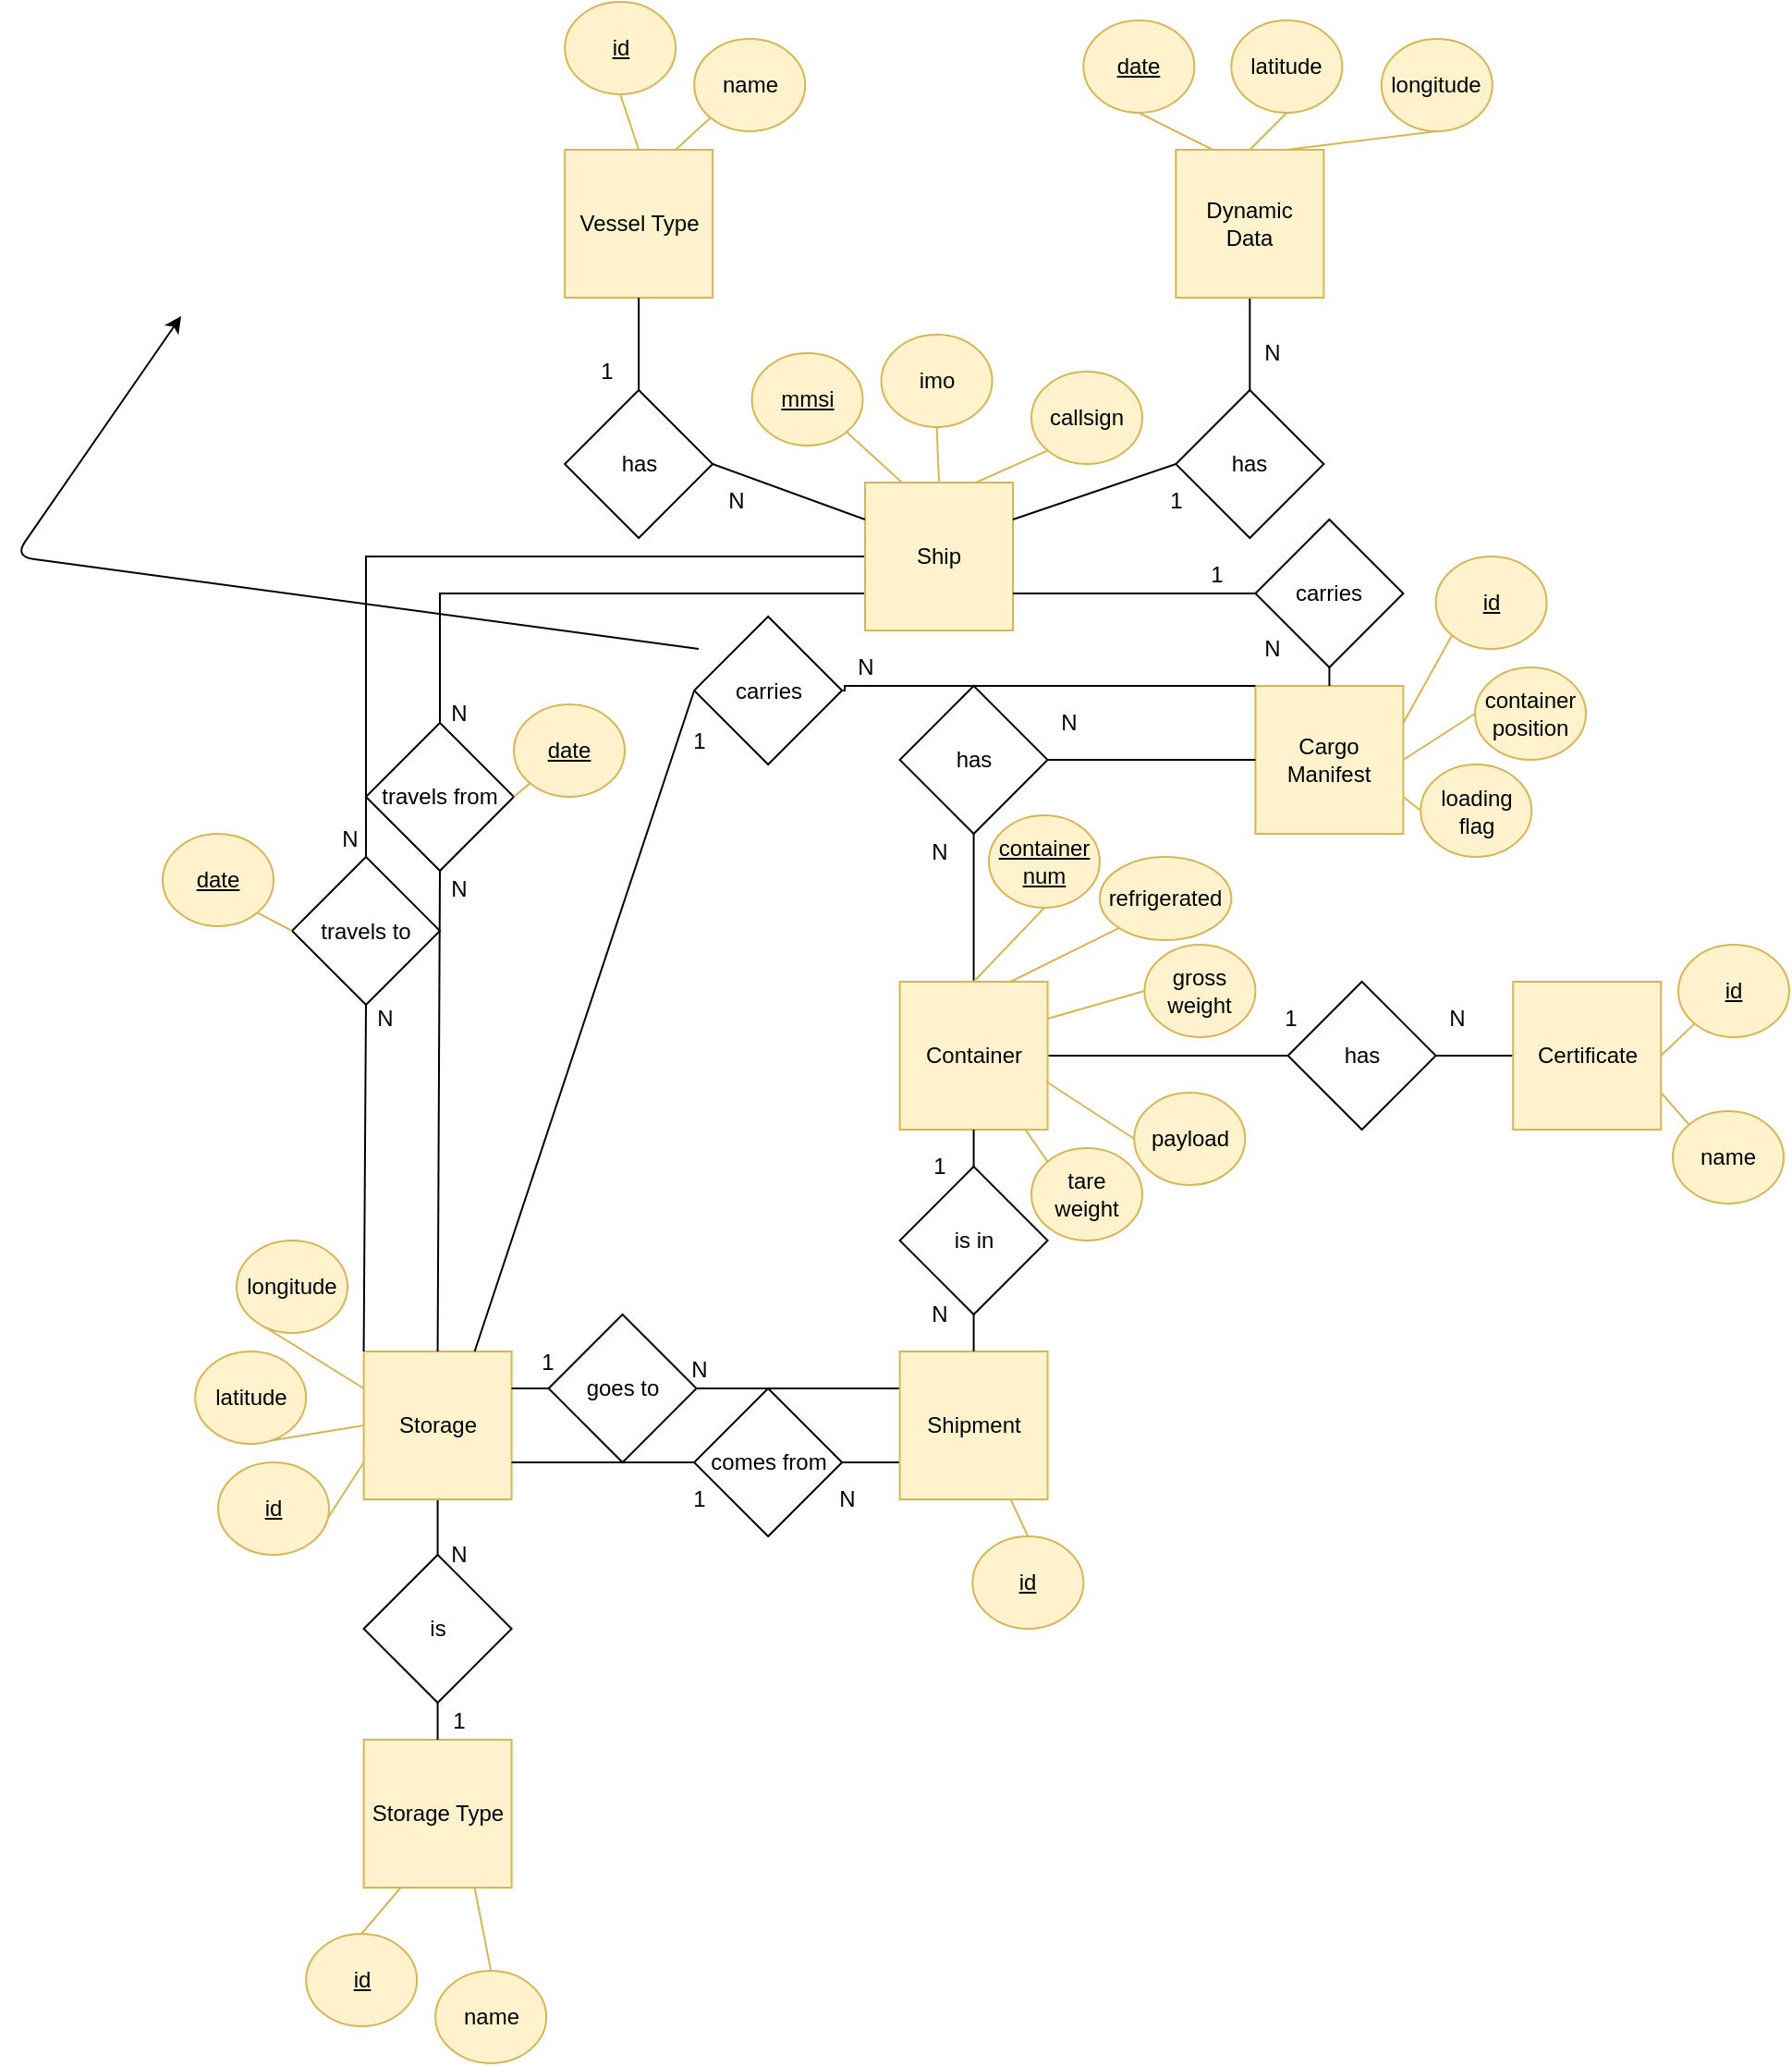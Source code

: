 <mxfile version="14.1.9" type="device"><diagram id="RqmHwLdXDzmys9hv5yL8" name="Page-1"><mxGraphModel dx="2031" dy="1143" grid="1" gridSize="10" guides="1" tooltips="1" connect="1" arrows="1" fold="1" page="1" pageScale="1" pageWidth="827" pageHeight="1169" math="0" shadow="0"><root><mxCell id="0"/><mxCell id="1" parent="0"/><mxCell id="wifFpxn9q2sDsU-suEjD-52" value="" style="endArrow=classic;html=1;exitX=0;exitY=0.5;exitDx=0;exitDy=0;entryX=0;entryY=0.5;entryDx=0;entryDy=0;" parent="1" source="wifFpxn9q2sDsU-suEjD-41" edge="1"><mxGeometry width="50" height="50" relative="1" as="geometry"><mxPoint x="370" y="410" as="sourcePoint"/><mxPoint x="90" y="230" as="targetPoint"/><Array as="points"><mxPoint y="360"/></Array></mxGeometry></mxCell><mxCell id="Dx8XukR3fEPG4P_j94LR-127" style="edgeStyle=none;rounded=0;orthogonalLoop=1;jettySize=auto;html=1;exitX=0;exitY=0.5;exitDx=0;exitDy=0;entryX=0.5;entryY=0;entryDx=0;entryDy=0;endArrow=none;endFill=0;" edge="1" parent="1" source="Dx8XukR3fEPG4P_j94LR-129" target="Dx8XukR3fEPG4P_j94LR-204"><mxGeometry relative="1" as="geometry"><Array as="points"><mxPoint x="190" y="360"/></Array></mxGeometry></mxCell><mxCell id="Dx8XukR3fEPG4P_j94LR-128" style="edgeStyle=none;rounded=0;orthogonalLoop=1;jettySize=auto;html=1;exitX=0;exitY=0.75;exitDx=0;exitDy=0;entryX=0.5;entryY=0;entryDx=0;entryDy=0;endArrow=none;endFill=0;" edge="1" parent="1" source="Dx8XukR3fEPG4P_j94LR-129" target="Dx8XukR3fEPG4P_j94LR-206"><mxGeometry relative="1" as="geometry"><Array as="points"><mxPoint x="230" y="380"/></Array></mxGeometry></mxCell><mxCell id="Dx8XukR3fEPG4P_j94LR-129" value="Ship" style="whiteSpace=wrap;html=1;aspect=fixed;fillColor=#fff2cc;strokeColor=#d6b656;" vertex="1" parent="1"><mxGeometry x="460" y="320" width="80" height="80" as="geometry"/></mxCell><mxCell id="Dx8XukR3fEPG4P_j94LR-130" value="" style="edgeStyle=orthogonalEdgeStyle;rounded=0;orthogonalLoop=1;jettySize=auto;html=1;endArrow=none;endFill=0;" edge="1" parent="1" source="Dx8XukR3fEPG4P_j94LR-131" target="Dx8XukR3fEPG4P_j94LR-144"><mxGeometry relative="1" as="geometry"/></mxCell><mxCell id="Dx8XukR3fEPG4P_j94LR-131" value="Dynamic&lt;br&gt;Data" style="whiteSpace=wrap;html=1;aspect=fixed;fillColor=#fff2cc;strokeColor=#d6b656;" vertex="1" parent="1"><mxGeometry x="628.18" y="140" width="80" height="80" as="geometry"/></mxCell><mxCell id="Dx8XukR3fEPG4P_j94LR-132" value="&lt;u&gt;mmsi&lt;/u&gt;" style="ellipse;whiteSpace=wrap;html=1;fillColor=#fff2cc;strokeColor=#d6b656;" vertex="1" parent="1"><mxGeometry x="398.79" y="250" width="60" height="50" as="geometry"/></mxCell><mxCell id="Dx8XukR3fEPG4P_j94LR-133" value="latitude" style="ellipse;whiteSpace=wrap;html=1;fillColor=#fff2cc;strokeColor=#d6b656;" vertex="1" parent="1"><mxGeometry x="658.18" y="70" width="60" height="50" as="geometry"/></mxCell><mxCell id="Dx8XukR3fEPG4P_j94LR-134" value="callsign" style="ellipse;whiteSpace=wrap;html=1;fillColor=#fff2cc;strokeColor=#d6b656;" vertex="1" parent="1"><mxGeometry x="550" y="260" width="60" height="50" as="geometry"/></mxCell><mxCell id="Dx8XukR3fEPG4P_j94LR-135" value="" style="endArrow=none;html=1;rounded=0;entryX=1;entryY=1;entryDx=0;entryDy=0;exitX=0.25;exitY=0;exitDx=0;exitDy=0;fillColor=#fff2cc;strokeColor=#d6b656;" edge="1" parent="1" source="Dx8XukR3fEPG4P_j94LR-129" target="Dx8XukR3fEPG4P_j94LR-132"><mxGeometry width="50" height="50" relative="1" as="geometry"><mxPoint x="738.79" y="500" as="sourcePoint"/><mxPoint x="430.003" y="312.678" as="targetPoint"/></mxGeometry></mxCell><mxCell id="Dx8XukR3fEPG4P_j94LR-136" value="" style="endArrow=none;html=1;rounded=0;entryX=0;entryY=1;entryDx=0;entryDy=0;exitX=0.75;exitY=0;exitDx=0;exitDy=0;fillColor=#fff2cc;strokeColor=#d6b656;" edge="1" parent="1" source="Dx8XukR3fEPG4P_j94LR-129" target="Dx8XukR3fEPG4P_j94LR-134"><mxGeometry width="50" height="50" relative="1" as="geometry"><mxPoint x="738.79" y="500" as="sourcePoint"/><mxPoint x="788.79" y="450" as="targetPoint"/></mxGeometry></mxCell><mxCell id="Dx8XukR3fEPG4P_j94LR-137" value="&lt;u&gt;date&lt;/u&gt;" style="ellipse;whiteSpace=wrap;html=1;fillColor=#fff2cc;strokeColor=#d6b656;" vertex="1" parent="1"><mxGeometry x="578.18" y="70" width="60" height="50" as="geometry"/></mxCell><mxCell id="Dx8XukR3fEPG4P_j94LR-138" value="imo" style="ellipse;whiteSpace=wrap;html=1;fillColor=#fff2cc;strokeColor=#d6b656;" vertex="1" parent="1"><mxGeometry x="468.79" y="240" width="60" height="50" as="geometry"/></mxCell><mxCell id="Dx8XukR3fEPG4P_j94LR-139" value="longitude" style="ellipse;whiteSpace=wrap;html=1;fillColor=#fff2cc;strokeColor=#d6b656;" vertex="1" parent="1"><mxGeometry x="739.39" y="80" width="60" height="50" as="geometry"/></mxCell><mxCell id="Dx8XukR3fEPG4P_j94LR-140" value="" style="endArrow=none;html=1;rounded=0;entryX=0.5;entryY=1;entryDx=0;entryDy=0;exitX=0.25;exitY=0;exitDx=0;exitDy=0;fillColor=#fff2cc;strokeColor=#d6b656;" edge="1" parent="1" source="Dx8XukR3fEPG4P_j94LR-131" target="Dx8XukR3fEPG4P_j94LR-137"><mxGeometry width="50" height="50" relative="1" as="geometry"><mxPoint x="648.18" y="320" as="sourcePoint"/><mxPoint x="698.18" y="270" as="targetPoint"/></mxGeometry></mxCell><mxCell id="Dx8XukR3fEPG4P_j94LR-141" value="" style="endArrow=none;html=1;rounded=0;entryX=0.5;entryY=1;entryDx=0;entryDy=0;exitX=0.75;exitY=0;exitDx=0;exitDy=0;fillColor=#fff2cc;strokeColor=#d6b656;" edge="1" parent="1" source="Dx8XukR3fEPG4P_j94LR-131" target="Dx8XukR3fEPG4P_j94LR-139"><mxGeometry width="50" height="50" relative="1" as="geometry"><mxPoint x="648.18" y="320" as="sourcePoint"/><mxPoint x="698.18" y="270" as="targetPoint"/></mxGeometry></mxCell><mxCell id="Dx8XukR3fEPG4P_j94LR-142" value="" style="endArrow=none;html=1;rounded=0;entryX=0.5;entryY=1;entryDx=0;entryDy=0;exitX=0.5;exitY=0;exitDx=0;exitDy=0;fillColor=#fff2cc;strokeColor=#d6b656;" edge="1" parent="1" source="Dx8XukR3fEPG4P_j94LR-131" target="Dx8XukR3fEPG4P_j94LR-133"><mxGeometry width="50" height="50" relative="1" as="geometry"><mxPoint x="648.18" y="320" as="sourcePoint"/><mxPoint x="698.18" y="270" as="targetPoint"/></mxGeometry></mxCell><mxCell id="Dx8XukR3fEPG4P_j94LR-143" value="" style="endArrow=none;html=1;rounded=0;entryX=0.5;entryY=1;entryDx=0;entryDy=0;exitX=0.5;exitY=0;exitDx=0;exitDy=0;fillColor=#fff2cc;strokeColor=#d6b656;" edge="1" parent="1" source="Dx8XukR3fEPG4P_j94LR-129" target="Dx8XukR3fEPG4P_j94LR-138"><mxGeometry width="50" height="50" relative="1" as="geometry"><mxPoint x="738.79" y="500" as="sourcePoint"/><mxPoint x="788.79" y="450" as="targetPoint"/></mxGeometry></mxCell><mxCell id="Dx8XukR3fEPG4P_j94LR-144" value="has" style="rhombus;whiteSpace=wrap;html=1;" vertex="1" parent="1"><mxGeometry x="628.18" y="270" width="80" height="80" as="geometry"/></mxCell><mxCell id="Dx8XukR3fEPG4P_j94LR-145" value="" style="endArrow=none;html=1;rounded=0;entryX=1;entryY=0.25;entryDx=0;entryDy=0;exitX=0;exitY=0.5;exitDx=0;exitDy=0;" edge="1" parent="1" source="Dx8XukR3fEPG4P_j94LR-144" target="Dx8XukR3fEPG4P_j94LR-129"><mxGeometry width="50" height="50" relative="1" as="geometry"><mxPoint x="738.79" y="500" as="sourcePoint"/><mxPoint x="788.79" y="450" as="targetPoint"/></mxGeometry></mxCell><mxCell id="Dx8XukR3fEPG4P_j94LR-146" value="Cargo Manifest" style="whiteSpace=wrap;html=1;aspect=fixed;fillColor=#fff2cc;strokeColor=#d6b656;" vertex="1" parent="1"><mxGeometry x="671.21" y="430" width="80" height="80" as="geometry"/></mxCell><mxCell id="Dx8XukR3fEPG4P_j94LR-147" value="&lt;u&gt;id&lt;/u&gt;" style="ellipse;whiteSpace=wrap;html=1;fillColor=#fff2cc;strokeColor=#d6b656;" vertex="1" parent="1"><mxGeometry x="768.79" y="360" width="60" height="50" as="geometry"/></mxCell><mxCell id="Dx8XukR3fEPG4P_j94LR-148" value="container position" style="ellipse;whiteSpace=wrap;html=1;fillColor=#fff2cc;strokeColor=#d6b656;" vertex="1" parent="1"><mxGeometry x="790" y="420" width="60" height="50" as="geometry"/></mxCell><mxCell id="Dx8XukR3fEPG4P_j94LR-149" value="loading flag" style="ellipse;whiteSpace=wrap;html=1;fillColor=#fff2cc;strokeColor=#d6b656;" vertex="1" parent="1"><mxGeometry x="760.61" y="472.5" width="60" height="50" as="geometry"/></mxCell><mxCell id="Dx8XukR3fEPG4P_j94LR-150" value="" style="endArrow=none;html=1;rounded=0;entryX=0;entryY=1;entryDx=0;entryDy=0;exitX=1;exitY=0.25;exitDx=0;exitDy=0;fillColor=#fff2cc;strokeColor=#d6b656;" edge="1" parent="1" source="Dx8XukR3fEPG4P_j94LR-146" target="Dx8XukR3fEPG4P_j94LR-147"><mxGeometry width="50" height="50" relative="1" as="geometry"><mxPoint x="770" y="710" as="sourcePoint"/><mxPoint x="820" y="660" as="targetPoint"/></mxGeometry></mxCell><mxCell id="Dx8XukR3fEPG4P_j94LR-151" value="" style="endArrow=none;html=1;rounded=0;entryX=0;entryY=0.5;entryDx=0;entryDy=0;exitX=1;exitY=0.5;exitDx=0;exitDy=0;fillColor=#fff2cc;strokeColor=#d6b656;" edge="1" parent="1" source="Dx8XukR3fEPG4P_j94LR-146" target="Dx8XukR3fEPG4P_j94LR-148"><mxGeometry width="50" height="50" relative="1" as="geometry"><mxPoint x="770" y="710" as="sourcePoint"/><mxPoint x="820" y="660" as="targetPoint"/></mxGeometry></mxCell><mxCell id="Dx8XukR3fEPG4P_j94LR-152" value="" style="endArrow=none;html=1;rounded=0;entryX=0;entryY=0.5;entryDx=0;entryDy=0;exitX=1;exitY=0.75;exitDx=0;exitDy=0;fillColor=#fff2cc;strokeColor=#d6b656;" edge="1" parent="1" source="Dx8XukR3fEPG4P_j94LR-146" target="Dx8XukR3fEPG4P_j94LR-149"><mxGeometry width="50" height="50" relative="1" as="geometry"><mxPoint x="770" y="710" as="sourcePoint"/><mxPoint x="820" y="660" as="targetPoint"/></mxGeometry></mxCell><mxCell id="Dx8XukR3fEPG4P_j94LR-153" style="edgeStyle=none;rounded=0;orthogonalLoop=1;jettySize=auto;html=1;exitX=0.5;exitY=1;exitDx=0;exitDy=0;entryX=0.5;entryY=0;entryDx=0;entryDy=0;endArrow=none;endFill=0;" edge="1" parent="1" source="Dx8XukR3fEPG4P_j94LR-155" target="Dx8XukR3fEPG4P_j94LR-198"><mxGeometry relative="1" as="geometry"/></mxCell><mxCell id="Dx8XukR3fEPG4P_j94LR-155" value="Storage" style="whiteSpace=wrap;html=1;aspect=fixed;fillColor=#fff2cc;strokeColor=#d6b656;" vertex="1" parent="1"><mxGeometry x="188.79" y="790" width="80" height="80" as="geometry"/></mxCell><mxCell id="Dx8XukR3fEPG4P_j94LR-156" value="Storage Type" style="whiteSpace=wrap;html=1;aspect=fixed;fillColor=#fff2cc;strokeColor=#d6b656;" vertex="1" parent="1"><mxGeometry x="188.79" y="1000" width="80" height="80" as="geometry"/></mxCell><mxCell id="Dx8XukR3fEPG4P_j94LR-157" style="edgeStyle=orthogonalEdgeStyle;rounded=0;orthogonalLoop=1;jettySize=auto;html=1;entryX=0;entryY=0.5;entryDx=0;entryDy=0;endArrow=none;endFill=0;" edge="1" parent="1" source="Dx8XukR3fEPG4P_j94LR-159" target="Dx8XukR3fEPG4P_j94LR-184"><mxGeometry relative="1" as="geometry"/></mxCell><mxCell id="Dx8XukR3fEPG4P_j94LR-158" style="edgeStyle=none;rounded=0;orthogonalLoop=1;jettySize=auto;html=1;exitX=0.5;exitY=1;exitDx=0;exitDy=0;entryX=0.5;entryY=0;entryDx=0;entryDy=0;endArrow=none;endFill=0;" edge="1" parent="1" source="Dx8XukR3fEPG4P_j94LR-159" target="Dx8XukR3fEPG4P_j94LR-217"><mxGeometry relative="1" as="geometry"/></mxCell><mxCell id="Dx8XukR3fEPG4P_j94LR-159" value="Container" style="whiteSpace=wrap;html=1;aspect=fixed;fillColor=#fff2cc;strokeColor=#d6b656;" vertex="1" parent="1"><mxGeometry x="478.79" y="590" width="80" height="80" as="geometry"/></mxCell><mxCell id="Dx8XukR3fEPG4P_j94LR-160" style="edgeStyle=none;rounded=0;orthogonalLoop=1;jettySize=auto;html=1;exitX=0;exitY=0.25;exitDx=0;exitDy=0;entryX=1;entryY=0.5;entryDx=0;entryDy=0;endArrow=none;endFill=0;" edge="1" parent="1" source="Dx8XukR3fEPG4P_j94LR-162" target="Dx8XukR3fEPG4P_j94LR-211"><mxGeometry relative="1" as="geometry"/></mxCell><mxCell id="Dx8XukR3fEPG4P_j94LR-161" style="edgeStyle=none;rounded=0;orthogonalLoop=1;jettySize=auto;html=1;exitX=0;exitY=0.75;exitDx=0;exitDy=0;entryX=1;entryY=0.5;entryDx=0;entryDy=0;endArrow=none;endFill=0;" edge="1" parent="1" source="Dx8XukR3fEPG4P_j94LR-162" target="Dx8XukR3fEPG4P_j94LR-213"><mxGeometry relative="1" as="geometry"/></mxCell><mxCell id="Dx8XukR3fEPG4P_j94LR-162" value="Shipment" style="whiteSpace=wrap;html=1;aspect=fixed;fillColor=#fff2cc;strokeColor=#d6b656;" vertex="1" parent="1"><mxGeometry x="478.79" y="790" width="80" height="80" as="geometry"/></mxCell><mxCell id="Dx8XukR3fEPG4P_j94LR-163" value="Vessel Type" style="whiteSpace=wrap;html=1;aspect=fixed;fillColor=#fff2cc;strokeColor=#d6b656;" vertex="1" parent="1"><mxGeometry x="297.58" y="140" width="80" height="80" as="geometry"/></mxCell><mxCell id="Dx8XukR3fEPG4P_j94LR-164" style="edgeStyle=orthogonalEdgeStyle;rounded=0;orthogonalLoop=1;jettySize=auto;html=1;exitX=0.5;exitY=0;exitDx=0;exitDy=0;entryX=0.5;entryY=1;entryDx=0;entryDy=0;endArrow=none;endFill=0;" edge="1" parent="1" source="Dx8XukR3fEPG4P_j94LR-165" target="Dx8XukR3fEPG4P_j94LR-163"><mxGeometry relative="1" as="geometry"/></mxCell><mxCell id="Dx8XukR3fEPG4P_j94LR-165" value="has" style="rhombus;whiteSpace=wrap;html=1;" vertex="1" parent="1"><mxGeometry x="297.58" y="270" width="80" height="80" as="geometry"/></mxCell><mxCell id="Dx8XukR3fEPG4P_j94LR-166" value="" style="endArrow=none;html=1;rounded=0;exitX=1;exitY=0.5;exitDx=0;exitDy=0;entryX=0;entryY=0.25;entryDx=0;entryDy=0;" edge="1" parent="1" source="Dx8XukR3fEPG4P_j94LR-165" target="Dx8XukR3fEPG4P_j94LR-129"><mxGeometry width="50" height="50" relative="1" as="geometry"><mxPoint x="630" y="340" as="sourcePoint"/><mxPoint x="680" y="290" as="targetPoint"/></mxGeometry></mxCell><mxCell id="Dx8XukR3fEPG4P_j94LR-167" value="name" style="ellipse;whiteSpace=wrap;html=1;fillColor=#fff2cc;strokeColor=#d6b656;" vertex="1" parent="1"><mxGeometry x="367.58" y="80" width="60" height="50" as="geometry"/></mxCell><mxCell id="Dx8XukR3fEPG4P_j94LR-168" value="&lt;u&gt;id&lt;/u&gt;" style="ellipse;whiteSpace=wrap;html=1;fillColor=#fff2cc;strokeColor=#d6b656;" vertex="1" parent="1"><mxGeometry x="297.58" y="60" width="60" height="50" as="geometry"/></mxCell><mxCell id="Dx8XukR3fEPG4P_j94LR-169" value="" style="endArrow=none;html=1;rounded=0;exitX=0.5;exitY=0;exitDx=0;exitDy=0;entryX=0.5;entryY=1;entryDx=0;entryDy=0;fillColor=#fff2cc;strokeColor=#d6b656;" edge="1" parent="1" source="Dx8XukR3fEPG4P_j94LR-163" target="Dx8XukR3fEPG4P_j94LR-168"><mxGeometry width="50" height="50" relative="1" as="geometry"><mxPoint x="627.58" y="260" as="sourcePoint"/><mxPoint x="677.58" y="210" as="targetPoint"/></mxGeometry></mxCell><mxCell id="Dx8XukR3fEPG4P_j94LR-170" value="" style="endArrow=none;html=1;rounded=0;exitX=0.75;exitY=0;exitDx=0;exitDy=0;entryX=0;entryY=1;entryDx=0;entryDy=0;fillColor=#fff2cc;strokeColor=#d6b656;" edge="1" parent="1" source="Dx8XukR3fEPG4P_j94LR-163" target="Dx8XukR3fEPG4P_j94LR-167"><mxGeometry width="50" height="50" relative="1" as="geometry"><mxPoint x="627.58" y="260" as="sourcePoint"/><mxPoint x="677.58" y="210" as="targetPoint"/></mxGeometry></mxCell><mxCell id="Dx8XukR3fEPG4P_j94LR-171" value="" style="edgeStyle=orthogonalEdgeStyle;rounded=0;orthogonalLoop=1;jettySize=auto;html=1;endArrow=none;endFill=0;entryX=1;entryY=0.75;entryDx=0;entryDy=0;" edge="1" parent="1" source="Dx8XukR3fEPG4P_j94LR-173" target="Dx8XukR3fEPG4P_j94LR-129"><mxGeometry relative="1" as="geometry"/></mxCell><mxCell id="Dx8XukR3fEPG4P_j94LR-172" value="" style="edgeStyle=none;rounded=0;orthogonalLoop=1;jettySize=auto;html=1;endArrow=none;endFill=0;" edge="1" parent="1" source="Dx8XukR3fEPG4P_j94LR-173" target="Dx8XukR3fEPG4P_j94LR-146"><mxGeometry relative="1" as="geometry"/></mxCell><mxCell id="Dx8XukR3fEPG4P_j94LR-173" value="carries" style="rhombus;whiteSpace=wrap;html=1;" vertex="1" parent="1"><mxGeometry x="671.21" y="340" width="80" height="80" as="geometry"/></mxCell><mxCell id="Dx8XukR3fEPG4P_j94LR-174" style="edgeStyle=none;rounded=0;orthogonalLoop=1;jettySize=auto;html=1;exitX=0.5;exitY=1;exitDx=0;exitDy=0;entryX=0.5;entryY=0;entryDx=0;entryDy=0;endArrow=none;endFill=0;fillColor=#fff2cc;strokeColor=#d6b656;" edge="1" parent="1" source="Dx8XukR3fEPG4P_j94LR-175" target="Dx8XukR3fEPG4P_j94LR-159"><mxGeometry relative="1" as="geometry"/></mxCell><mxCell id="Dx8XukR3fEPG4P_j94LR-175" value="&lt;u&gt;container num&lt;/u&gt;" style="ellipse;whiteSpace=wrap;html=1;fillColor=#fff2cc;strokeColor=#d6b656;" vertex="1" parent="1"><mxGeometry x="526.97" y="500" width="60" height="50" as="geometry"/></mxCell><mxCell id="Dx8XukR3fEPG4P_j94LR-176" value="refrigerated" style="ellipse;whiteSpace=wrap;html=1;fillColor=#fff2cc;strokeColor=#d6b656;" vertex="1" parent="1"><mxGeometry x="586.97" y="522.5" width="71.21" height="45" as="geometry"/></mxCell><mxCell id="Dx8XukR3fEPG4P_j94LR-177" value="gross weight" style="ellipse;whiteSpace=wrap;html=1;fillColor=#fff2cc;strokeColor=#d6b656;" vertex="1" parent="1"><mxGeometry x="611.21" y="570" width="60" height="50" as="geometry"/></mxCell><mxCell id="Dx8XukR3fEPG4P_j94LR-178" value="" style="endArrow=none;html=1;rounded=0;entryX=0;entryY=1;entryDx=0;entryDy=0;exitX=0.75;exitY=0;exitDx=0;exitDy=0;fillColor=#fff2cc;strokeColor=#d6b656;" edge="1" parent="1" source="Dx8XukR3fEPG4P_j94LR-159" target="Dx8XukR3fEPG4P_j94LR-176"><mxGeometry width="50" height="50" relative="1" as="geometry"><mxPoint x="588.79" y="500" as="sourcePoint"/><mxPoint x="810" y="415" as="targetPoint"/></mxGeometry></mxCell><mxCell id="Dx8XukR3fEPG4P_j94LR-179" value="" style="endArrow=none;html=1;rounded=0;entryX=0;entryY=0.5;entryDx=0;entryDy=0;exitX=1;exitY=0.25;exitDx=0;exitDy=0;fillColor=#fff2cc;strokeColor=#d6b656;" edge="1" parent="1" source="Dx8XukR3fEPG4P_j94LR-159" target="Dx8XukR3fEPG4P_j94LR-177"><mxGeometry width="50" height="50" relative="1" as="geometry"><mxPoint x="588.79" y="520" as="sourcePoint"/><mxPoint x="810" y="415" as="targetPoint"/></mxGeometry></mxCell><mxCell id="Dx8XukR3fEPG4P_j94LR-180" value="tare weight" style="ellipse;whiteSpace=wrap;html=1;fillColor=#fff2cc;strokeColor=#d6b656;" vertex="1" parent="1"><mxGeometry x="550" y="680" width="60" height="50" as="geometry"/></mxCell><mxCell id="Dx8XukR3fEPG4P_j94LR-181" value="payload" style="ellipse;whiteSpace=wrap;html=1;fillColor=#fff2cc;strokeColor=#d6b656;" vertex="1" parent="1"><mxGeometry x="605.61" y="650" width="60" height="50" as="geometry"/></mxCell><mxCell id="Dx8XukR3fEPG4P_j94LR-182" value="" style="endArrow=none;html=1;rounded=0;entryX=0;entryY=0;entryDx=0;entryDy=0;fillColor=#fff2cc;strokeColor=#d6b656;" edge="1" parent="1" source="Dx8XukR3fEPG4P_j94LR-159" target="Dx8XukR3fEPG4P_j94LR-180"><mxGeometry width="50" height="50" relative="1" as="geometry"><mxPoint x="588.79" y="540" as="sourcePoint"/><mxPoint x="921.21" y="430" as="targetPoint"/></mxGeometry></mxCell><mxCell id="Dx8XukR3fEPG4P_j94LR-183" value="" style="endArrow=none;html=1;rounded=0;entryX=0;entryY=0.5;entryDx=0;entryDy=0;exitX=0.99;exitY=0.675;exitDx=0;exitDy=0;fillColor=#fff2cc;strokeColor=#d6b656;exitPerimeter=0;" edge="1" parent="1" source="Dx8XukR3fEPG4P_j94LR-159" target="Dx8XukR3fEPG4P_j94LR-181"><mxGeometry width="50" height="50" relative="1" as="geometry"><mxPoint x="590" y="520" as="sourcePoint"/><mxPoint x="921.21" y="430" as="targetPoint"/></mxGeometry></mxCell><mxCell id="Dx8XukR3fEPG4P_j94LR-184" value="has" style="rhombus;whiteSpace=wrap;html=1;" vertex="1" parent="1"><mxGeometry x="688.79" y="590" width="80" height="80" as="geometry"/></mxCell><mxCell id="Dx8XukR3fEPG4P_j94LR-185" value="" style="edgeStyle=orthogonalEdgeStyle;rounded=0;orthogonalLoop=1;jettySize=auto;html=1;endArrow=none;endFill=0;" edge="1" parent="1" source="Dx8XukR3fEPG4P_j94LR-186" target="Dx8XukR3fEPG4P_j94LR-184"><mxGeometry relative="1" as="geometry"/></mxCell><mxCell id="Dx8XukR3fEPG4P_j94LR-186" value="Certificate" style="whiteSpace=wrap;html=1;aspect=fixed;fillColor=#fff2cc;strokeColor=#d6b656;" vertex="1" parent="1"><mxGeometry x="810.61" y="590" width="80" height="80" as="geometry"/></mxCell><mxCell id="Dx8XukR3fEPG4P_j94LR-187" value="name" style="ellipse;whiteSpace=wrap;html=1;fillColor=#fff2cc;strokeColor=#d6b656;" vertex="1" parent="1"><mxGeometry x="897" y="660" width="60" height="50" as="geometry"/></mxCell><mxCell id="Dx8XukR3fEPG4P_j94LR-188" value="&lt;u&gt;id&lt;/u&gt;" style="ellipse;whiteSpace=wrap;html=1;fillColor=#fff2cc;strokeColor=#d6b656;" vertex="1" parent="1"><mxGeometry x="900" y="570" width="60" height="50" as="geometry"/></mxCell><mxCell id="Dx8XukR3fEPG4P_j94LR-189" value="" style="endArrow=none;html=1;rounded=0;entryX=0;entryY=1;entryDx=0;entryDy=0;fillColor=#fff2cc;strokeColor=#d6b656;exitX=1;exitY=0.5;exitDx=0;exitDy=0;" edge="1" parent="1" source="Dx8XukR3fEPG4P_j94LR-186" target="Dx8XukR3fEPG4P_j94LR-188"><mxGeometry width="50" height="50" relative="1" as="geometry"><mxPoint x="870" y="530" as="sourcePoint"/><mxPoint x="560" y="380" as="targetPoint"/></mxGeometry></mxCell><mxCell id="Dx8XukR3fEPG4P_j94LR-190" value="" style="endArrow=none;html=1;rounded=0;entryX=0;entryY=0;entryDx=0;entryDy=0;exitX=1;exitY=0.75;exitDx=0;exitDy=0;fillColor=#fff2cc;strokeColor=#d6b656;" edge="1" parent="1" source="Dx8XukR3fEPG4P_j94LR-186" target="Dx8XukR3fEPG4P_j94LR-187"><mxGeometry width="50" height="50" relative="1" as="geometry"><mxPoint x="510" y="430" as="sourcePoint"/><mxPoint x="560" y="380" as="targetPoint"/></mxGeometry></mxCell><mxCell id="Dx8XukR3fEPG4P_j94LR-191" style="edgeStyle=none;rounded=0;orthogonalLoop=1;jettySize=auto;html=1;exitX=0.5;exitY=1;exitDx=0;exitDy=0;entryX=0;entryY=0.5;entryDx=0;entryDy=0;endArrow=none;endFill=0;fillColor=#fff2cc;strokeColor=#d6b656;" edge="1" parent="1" source="Dx8XukR3fEPG4P_j94LR-192" target="Dx8XukR3fEPG4P_j94LR-155"><mxGeometry relative="1" as="geometry"/></mxCell><mxCell id="Dx8XukR3fEPG4P_j94LR-192" value="latitude" style="ellipse;whiteSpace=wrap;html=1;fillColor=#fff2cc;strokeColor=#d6b656;" vertex="1" parent="1"><mxGeometry x="97.58" y="790" width="60" height="50" as="geometry"/></mxCell><mxCell id="Dx8XukR3fEPG4P_j94LR-193" style="edgeStyle=none;rounded=0;orthogonalLoop=1;jettySize=auto;html=1;exitX=0;exitY=1;exitDx=0;exitDy=0;entryX=0;entryY=0.25;entryDx=0;entryDy=0;endArrow=none;endFill=0;fillColor=#fff2cc;strokeColor=#d6b656;" edge="1" parent="1" source="Dx8XukR3fEPG4P_j94LR-194" target="Dx8XukR3fEPG4P_j94LR-155"><mxGeometry relative="1" as="geometry"><mxPoint x="280" y="765" as="sourcePoint"/></mxGeometry></mxCell><mxCell id="Dx8XukR3fEPG4P_j94LR-194" value="longitude" style="ellipse;whiteSpace=wrap;html=1;fillColor=#fff2cc;strokeColor=#d6b656;" vertex="1" parent="1"><mxGeometry x="120" y="730" width="60" height="50" as="geometry"/></mxCell><mxCell id="Dx8XukR3fEPG4P_j94LR-195" style="edgeStyle=none;rounded=0;orthogonalLoop=1;jettySize=auto;html=1;exitX=1;exitY=1;exitDx=0;exitDy=0;entryX=0;entryY=0.75;entryDx=0;entryDy=0;endArrow=none;endFill=0;fillColor=#fff2cc;strokeColor=#d6b656;" edge="1" parent="1" source="Dx8XukR3fEPG4P_j94LR-196" target="Dx8XukR3fEPG4P_j94LR-155"><mxGeometry relative="1" as="geometry"/></mxCell><mxCell id="Dx8XukR3fEPG4P_j94LR-196" value="&lt;u&gt;id&lt;/u&gt;" style="ellipse;whiteSpace=wrap;html=1;fillColor=#fff2cc;strokeColor=#d6b656;" vertex="1" parent="1"><mxGeometry x="110" y="850" width="60" height="50" as="geometry"/></mxCell><mxCell id="Dx8XukR3fEPG4P_j94LR-197" style="edgeStyle=none;rounded=0;orthogonalLoop=1;jettySize=auto;html=1;exitX=0.5;exitY=1;exitDx=0;exitDy=0;entryX=0.5;entryY=0;entryDx=0;entryDy=0;endArrow=none;endFill=0;" edge="1" parent="1" source="Dx8XukR3fEPG4P_j94LR-198" target="Dx8XukR3fEPG4P_j94LR-156"><mxGeometry relative="1" as="geometry"/></mxCell><mxCell id="Dx8XukR3fEPG4P_j94LR-198" value="is" style="rhombus;whiteSpace=wrap;html=1;" vertex="1" parent="1"><mxGeometry x="188.79" y="900" width="80" height="80" as="geometry"/></mxCell><mxCell id="Dx8XukR3fEPG4P_j94LR-199" style="edgeStyle=none;rounded=0;orthogonalLoop=1;jettySize=auto;html=1;exitX=0.5;exitY=0;exitDx=0;exitDy=0;entryX=0.75;entryY=1;entryDx=0;entryDy=0;endArrow=none;endFill=0;fillColor=#fff2cc;strokeColor=#d6b656;" edge="1" parent="1" source="Dx8XukR3fEPG4P_j94LR-200" target="Dx8XukR3fEPG4P_j94LR-156"><mxGeometry relative="1" as="geometry"/></mxCell><mxCell id="Dx8XukR3fEPG4P_j94LR-200" value="name" style="ellipse;whiteSpace=wrap;html=1;fillColor=#fff2cc;strokeColor=#d6b656;" vertex="1" parent="1"><mxGeometry x="227.58" y="1125" width="60" height="50" as="geometry"/></mxCell><mxCell id="Dx8XukR3fEPG4P_j94LR-201" style="edgeStyle=none;rounded=0;orthogonalLoop=1;jettySize=auto;html=1;exitX=0.5;exitY=0;exitDx=0;exitDy=0;entryX=0.25;entryY=1;entryDx=0;entryDy=0;endArrow=none;endFill=0;fillColor=#fff2cc;strokeColor=#d6b656;" edge="1" parent="1" source="Dx8XukR3fEPG4P_j94LR-202" target="Dx8XukR3fEPG4P_j94LR-156"><mxGeometry relative="1" as="geometry"/></mxCell><mxCell id="Dx8XukR3fEPG4P_j94LR-202" value="&lt;u&gt;id&lt;/u&gt;" style="ellipse;whiteSpace=wrap;html=1;fillColor=#fff2cc;strokeColor=#d6b656;" vertex="1" parent="1"><mxGeometry x="157.58" y="1105" width="60" height="50" as="geometry"/></mxCell><mxCell id="Dx8XukR3fEPG4P_j94LR-203" style="edgeStyle=none;rounded=0;orthogonalLoop=1;jettySize=auto;html=1;exitX=0.5;exitY=1;exitDx=0;exitDy=0;entryX=0;entryY=0;entryDx=0;entryDy=0;endArrow=none;endFill=0;" edge="1" parent="1" source="Dx8XukR3fEPG4P_j94LR-204" target="Dx8XukR3fEPG4P_j94LR-155"><mxGeometry relative="1" as="geometry"/></mxCell><mxCell id="Dx8XukR3fEPG4P_j94LR-204" value="travels to" style="rhombus;whiteSpace=wrap;html=1;" vertex="1" parent="1"><mxGeometry x="150" y="522.5" width="80" height="80" as="geometry"/></mxCell><mxCell id="Dx8XukR3fEPG4P_j94LR-205" style="edgeStyle=none;rounded=0;orthogonalLoop=1;jettySize=auto;html=1;exitX=0.5;exitY=1;exitDx=0;exitDy=0;entryX=0.5;entryY=0;entryDx=0;entryDy=0;endArrow=none;endFill=0;" edge="1" parent="1" source="Dx8XukR3fEPG4P_j94LR-206" target="Dx8XukR3fEPG4P_j94LR-155"><mxGeometry relative="1" as="geometry"/></mxCell><mxCell id="Dx8XukR3fEPG4P_j94LR-206" value="travels from" style="rhombus;whiteSpace=wrap;html=1;" vertex="1" parent="1"><mxGeometry x="190" y="450" width="80" height="80" as="geometry"/></mxCell><mxCell id="Dx8XukR3fEPG4P_j94LR-207" style="edgeStyle=none;rounded=0;orthogonalLoop=1;jettySize=auto;html=1;exitX=0.5;exitY=0;exitDx=0;exitDy=0;entryX=0.5;entryY=1;entryDx=0;entryDy=0;endArrow=none;endFill=0;" edge="1" parent="1" source="Dx8XukR3fEPG4P_j94LR-209" target="Dx8XukR3fEPG4P_j94LR-159"><mxGeometry relative="1" as="geometry"/></mxCell><mxCell id="Dx8XukR3fEPG4P_j94LR-208" style="edgeStyle=none;rounded=0;orthogonalLoop=1;jettySize=auto;html=1;exitX=0.5;exitY=1;exitDx=0;exitDy=0;entryX=0.5;entryY=0;entryDx=0;entryDy=0;endArrow=none;endFill=0;" edge="1" parent="1" source="Dx8XukR3fEPG4P_j94LR-209" target="Dx8XukR3fEPG4P_j94LR-162"><mxGeometry relative="1" as="geometry"/></mxCell><mxCell id="Dx8XukR3fEPG4P_j94LR-209" value="is in" style="rhombus;whiteSpace=wrap;html=1;" vertex="1" parent="1"><mxGeometry x="478.79" y="690" width="80" height="80" as="geometry"/></mxCell><mxCell id="Dx8XukR3fEPG4P_j94LR-210" style="edgeStyle=none;rounded=0;orthogonalLoop=1;jettySize=auto;html=1;exitX=0;exitY=0.5;exitDx=0;exitDy=0;entryX=1;entryY=0.25;entryDx=0;entryDy=0;endArrow=none;endFill=0;" edge="1" parent="1" source="Dx8XukR3fEPG4P_j94LR-211" target="Dx8XukR3fEPG4P_j94LR-155"><mxGeometry relative="1" as="geometry"/></mxCell><mxCell id="Dx8XukR3fEPG4P_j94LR-211" value="goes to" style="rhombus;whiteSpace=wrap;html=1;" vertex="1" parent="1"><mxGeometry x="288.79" y="770" width="80" height="80" as="geometry"/></mxCell><mxCell id="Dx8XukR3fEPG4P_j94LR-212" style="edgeStyle=none;rounded=0;orthogonalLoop=1;jettySize=auto;html=1;exitX=0;exitY=0.5;exitDx=0;exitDy=0;entryX=1;entryY=0.75;entryDx=0;entryDy=0;endArrow=none;endFill=0;" edge="1" parent="1" source="Dx8XukR3fEPG4P_j94LR-213" target="Dx8XukR3fEPG4P_j94LR-155"><mxGeometry relative="1" as="geometry"/></mxCell><mxCell id="Dx8XukR3fEPG4P_j94LR-213" value="comes from" style="rhombus;whiteSpace=wrap;html=1;" vertex="1" parent="1"><mxGeometry x="367.58" y="810" width="80" height="80" as="geometry"/></mxCell><mxCell id="Dx8XukR3fEPG4P_j94LR-214" style="edgeStyle=none;rounded=0;orthogonalLoop=1;jettySize=auto;html=1;exitX=0.5;exitY=0;exitDx=0;exitDy=0;entryX=0.75;entryY=1;entryDx=0;entryDy=0;endArrow=none;endFill=0;fillColor=#fff2cc;strokeColor=#d6b656;" edge="1" parent="1" source="Dx8XukR3fEPG4P_j94LR-215" target="Dx8XukR3fEPG4P_j94LR-162"><mxGeometry relative="1" as="geometry"/></mxCell><mxCell id="Dx8XukR3fEPG4P_j94LR-215" value="&lt;u&gt;id&lt;/u&gt;" style="ellipse;whiteSpace=wrap;html=1;fillColor=#fff2cc;strokeColor=#d6b656;" vertex="1" parent="1"><mxGeometry x="518.18" y="890" width="60" height="50" as="geometry"/></mxCell><mxCell id="Dx8XukR3fEPG4P_j94LR-216" style="edgeStyle=none;rounded=0;orthogonalLoop=1;jettySize=auto;html=1;exitX=1;exitY=0.5;exitDx=0;exitDy=0;entryX=0;entryY=0.5;entryDx=0;entryDy=0;endArrow=none;endFill=0;" edge="1" parent="1" source="Dx8XukR3fEPG4P_j94LR-217" target="Dx8XukR3fEPG4P_j94LR-146"><mxGeometry relative="1" as="geometry"/></mxCell><mxCell id="Dx8XukR3fEPG4P_j94LR-217" value="has" style="rhombus;whiteSpace=wrap;html=1;" vertex="1" parent="1"><mxGeometry x="478.79" y="430" width="80" height="80" as="geometry"/></mxCell><mxCell id="Dx8XukR3fEPG4P_j94LR-220" value="1" style="text;html=1;align=center;verticalAlign=middle;resizable=0;points=[];autosize=1;strokeColor=none;fillColor=none;" vertex="1" parent="1"><mxGeometry x="310" y="250" width="20" height="20" as="geometry"/></mxCell><mxCell id="Dx8XukR3fEPG4P_j94LR-221" value="N" style="text;html=1;align=center;verticalAlign=middle;resizable=0;points=[];autosize=1;strokeColor=none;fillColor=none;" vertex="1" parent="1"><mxGeometry x="380" y="320" width="20" height="20" as="geometry"/></mxCell><mxCell id="Dx8XukR3fEPG4P_j94LR-222" value="N" style="text;html=1;align=center;verticalAlign=middle;resizable=0;points=[];autosize=1;strokeColor=none;fillColor=none;" vertex="1" parent="1"><mxGeometry x="670" y="240" width="20" height="20" as="geometry"/></mxCell><mxCell id="Dx8XukR3fEPG4P_j94LR-223" value="1" style="text;html=1;align=center;verticalAlign=middle;resizable=0;points=[];autosize=1;strokeColor=none;fillColor=none;" vertex="1" parent="1"><mxGeometry x="618.18" y="320" width="20" height="20" as="geometry"/></mxCell><mxCell id="Dx8XukR3fEPG4P_j94LR-224" value="N" style="text;html=1;align=center;verticalAlign=middle;resizable=0;points=[];autosize=1;strokeColor=none;fillColor=none;" vertex="1" parent="1"><mxGeometry x="670" y="400" width="20" height="20" as="geometry"/></mxCell><mxCell id="Dx8XukR3fEPG4P_j94LR-225" value="1" style="text;html=1;align=center;verticalAlign=middle;resizable=0;points=[];autosize=1;strokeColor=none;fillColor=none;" vertex="1" parent="1"><mxGeometry x="640" y="360" width="20" height="20" as="geometry"/></mxCell><mxCell id="Dx8XukR3fEPG4P_j94LR-226" value="N" style="text;html=1;align=center;verticalAlign=middle;resizable=0;points=[];autosize=1;strokeColor=none;fillColor=none;" vertex="1" parent="1"><mxGeometry x="230" y="435" width="20" height="20" as="geometry"/></mxCell><mxCell id="Dx8XukR3fEPG4P_j94LR-227" value="N" style="text;html=1;align=center;verticalAlign=middle;resizable=0;points=[];autosize=1;strokeColor=none;fillColor=none;" vertex="1" parent="1"><mxGeometry x="171" y="503" width="20" height="20" as="geometry"/></mxCell><mxCell id="Dx8XukR3fEPG4P_j94LR-228" value="N" style="text;html=1;align=center;verticalAlign=middle;resizable=0;points=[];autosize=1;strokeColor=none;fillColor=none;" vertex="1" parent="1"><mxGeometry x="230" y="530" width="20" height="20" as="geometry"/></mxCell><mxCell id="Dx8XukR3fEPG4P_j94LR-229" value="N" style="text;html=1;align=center;verticalAlign=middle;resizable=0;points=[];autosize=1;strokeColor=none;fillColor=none;" vertex="1" parent="1"><mxGeometry x="190" y="600" width="20" height="20" as="geometry"/></mxCell><mxCell id="Dx8XukR3fEPG4P_j94LR-230" value="N" style="text;html=1;align=center;verticalAlign=middle;resizable=0;points=[];autosize=1;strokeColor=none;fillColor=none;" vertex="1" parent="1"><mxGeometry x="560" y="440" width="20" height="20" as="geometry"/></mxCell><mxCell id="Dx8XukR3fEPG4P_j94LR-231" value="N" style="text;html=1;align=center;verticalAlign=middle;resizable=0;points=[];autosize=1;strokeColor=none;fillColor=none;" vertex="1" parent="1"><mxGeometry x="490" y="510" width="20" height="20" as="geometry"/></mxCell><mxCell id="Dx8XukR3fEPG4P_j94LR-234" value="1" style="text;html=1;align=center;verticalAlign=middle;resizable=0;points=[];autosize=1;strokeColor=none;fillColor=none;" vertex="1" parent="1"><mxGeometry x="360" y="860" width="20" height="20" as="geometry"/></mxCell><mxCell id="Dx8XukR3fEPG4P_j94LR-235" value="1" style="text;html=1;align=center;verticalAlign=middle;resizable=0;points=[];autosize=1;strokeColor=none;fillColor=none;" vertex="1" parent="1"><mxGeometry x="278" y="786" width="20" height="20" as="geometry"/></mxCell><mxCell id="Dx8XukR3fEPG4P_j94LR-236" value="N" style="text;html=1;align=center;verticalAlign=middle;resizable=0;points=[];autosize=1;strokeColor=none;fillColor=none;" vertex="1" parent="1"><mxGeometry x="360" y="790" width="20" height="20" as="geometry"/></mxCell><mxCell id="Dx8XukR3fEPG4P_j94LR-237" value="N" style="text;html=1;align=center;verticalAlign=middle;resizable=0;points=[];autosize=1;strokeColor=none;fillColor=none;" vertex="1" parent="1"><mxGeometry x="440" y="860" width="20" height="20" as="geometry"/></mxCell><mxCell id="Dx8XukR3fEPG4P_j94LR-238" value="1" style="text;html=1;align=center;verticalAlign=middle;resizable=0;points=[];autosize=1;strokeColor=none;fillColor=none;" vertex="1" parent="1"><mxGeometry x="230" y="980" width="20" height="20" as="geometry"/></mxCell><mxCell id="Dx8XukR3fEPG4P_j94LR-239" value="N" style="text;html=1;align=center;verticalAlign=middle;resizable=0;points=[];autosize=1;strokeColor=none;fillColor=none;" vertex="1" parent="1"><mxGeometry x="230" y="890" width="20" height="20" as="geometry"/></mxCell><mxCell id="Dx8XukR3fEPG4P_j94LR-240" value="N" style="text;html=1;align=center;verticalAlign=middle;resizable=0;points=[];autosize=1;strokeColor=none;fillColor=none;" vertex="1" parent="1"><mxGeometry x="490" y="760" width="20" height="20" as="geometry"/></mxCell><mxCell id="Dx8XukR3fEPG4P_j94LR-241" value="1" style="text;html=1;align=center;verticalAlign=middle;resizable=0;points=[];autosize=1;strokeColor=none;fillColor=none;" vertex="1" parent="1"><mxGeometry x="490" y="680" width="20" height="20" as="geometry"/></mxCell><mxCell id="Dx8XukR3fEPG4P_j94LR-242" value="N" style="text;html=1;align=center;verticalAlign=middle;resizable=0;points=[];autosize=1;strokeColor=none;fillColor=none;" vertex="1" parent="1"><mxGeometry x="770" y="600" width="20" height="20" as="geometry"/></mxCell><mxCell id="Dx8XukR3fEPG4P_j94LR-243" value="1" style="text;html=1;align=center;verticalAlign=middle;resizable=0;points=[];autosize=1;strokeColor=none;fillColor=none;" vertex="1" parent="1"><mxGeometry x="680" y="600" width="20" height="20" as="geometry"/></mxCell><mxCell id="Dx8XukR3fEPG4P_j94LR-244" style="edgeStyle=none;rounded=0;orthogonalLoop=1;jettySize=auto;html=1;exitX=0;exitY=1;exitDx=0;exitDy=0;entryX=1;entryY=0.5;entryDx=0;entryDy=0;endArrow=none;endFill=0;fillColor=#fff2cc;strokeColor=#d6b656;" edge="1" parent="1" source="Dx8XukR3fEPG4P_j94LR-245" target="Dx8XukR3fEPG4P_j94LR-206"><mxGeometry relative="1" as="geometry"/></mxCell><mxCell id="Dx8XukR3fEPG4P_j94LR-245" value="&lt;u&gt;date&lt;/u&gt;" style="ellipse;whiteSpace=wrap;html=1;fillColor=#fff2cc;strokeColor=#d6b656;" vertex="1" parent="1"><mxGeometry x="270" y="440" width="60" height="50" as="geometry"/></mxCell><mxCell id="Dx8XukR3fEPG4P_j94LR-246" style="edgeStyle=none;rounded=0;orthogonalLoop=1;jettySize=auto;html=1;exitX=1;exitY=1;exitDx=0;exitDy=0;entryX=0;entryY=0.5;entryDx=0;entryDy=0;endArrow=none;endFill=0;fillColor=#fff2cc;strokeColor=#d6b656;" edge="1" parent="1" source="Dx8XukR3fEPG4P_j94LR-247" target="Dx8XukR3fEPG4P_j94LR-204"><mxGeometry relative="1" as="geometry"/></mxCell><mxCell id="Dx8XukR3fEPG4P_j94LR-247" value="&lt;u&gt;date&lt;/u&gt;" style="ellipse;whiteSpace=wrap;html=1;fillColor=#fff2cc;strokeColor=#d6b656;" vertex="1" parent="1"><mxGeometry x="80" y="510" width="60" height="50" as="geometry"/></mxCell><mxCell id="Dx8XukR3fEPG4P_j94LR-248" style="edgeStyle=orthogonalEdgeStyle;rounded=0;orthogonalLoop=1;jettySize=auto;html=1;exitX=1;exitY=0.5;exitDx=0;exitDy=0;entryX=0;entryY=0;entryDx=0;entryDy=0;endArrow=none;endFill=0;" edge="1" parent="1" source="Dx8XukR3fEPG4P_j94LR-250" target="Dx8XukR3fEPG4P_j94LR-146"><mxGeometry relative="1" as="geometry"><Array as="points"><mxPoint x="449" y="430"/></Array></mxGeometry></mxCell><mxCell id="Dx8XukR3fEPG4P_j94LR-249" style="edgeStyle=none;rounded=0;orthogonalLoop=1;jettySize=auto;html=1;exitX=0;exitY=0.5;exitDx=0;exitDy=0;entryX=0.75;entryY=0;entryDx=0;entryDy=0;endArrow=none;endFill=0;" edge="1" parent="1" source="Dx8XukR3fEPG4P_j94LR-250" target="Dx8XukR3fEPG4P_j94LR-155"><mxGeometry relative="1" as="geometry"><Array as="points"/></mxGeometry></mxCell><mxCell id="Dx8XukR3fEPG4P_j94LR-250" value="carries" style="rhombus;whiteSpace=wrap;html=1;" vertex="1" parent="1"><mxGeometry x="367.58" y="392.5" width="80" height="80" as="geometry"/></mxCell><mxCell id="Dx8XukR3fEPG4P_j94LR-251" value="N" style="text;html=1;align=center;verticalAlign=middle;resizable=0;points=[];autosize=1;strokeColor=none;fillColor=none;" vertex="1" parent="1"><mxGeometry x="450" y="410" width="20" height="20" as="geometry"/></mxCell><mxCell id="Dx8XukR3fEPG4P_j94LR-252" value="1" style="text;html=1;align=center;verticalAlign=middle;resizable=0;points=[];autosize=1;strokeColor=none;fillColor=none;" vertex="1" parent="1"><mxGeometry x="360" y="450" width="20" height="20" as="geometry"/></mxCell></root></mxGraphModel></diagram></mxfile>